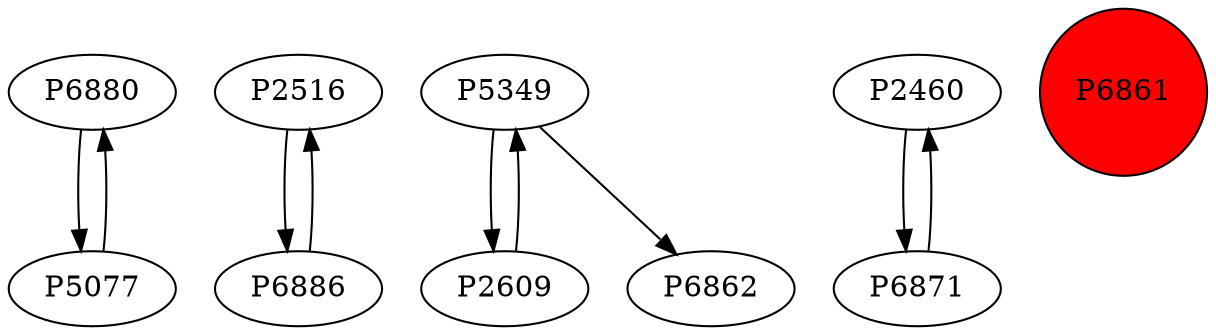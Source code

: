 digraph {
	P6880 -> P5077
	P5077 -> P6880
	P2516 -> P6886
	P5349 -> P2609
	P5349 -> P6862
	P2460 -> P6871
	P2609 -> P5349
	P6886 -> P2516
	P6871 -> P2460
	P6861 [shape=circle]
	P6861 [style=filled]
	P6861 [fillcolor=red]
}